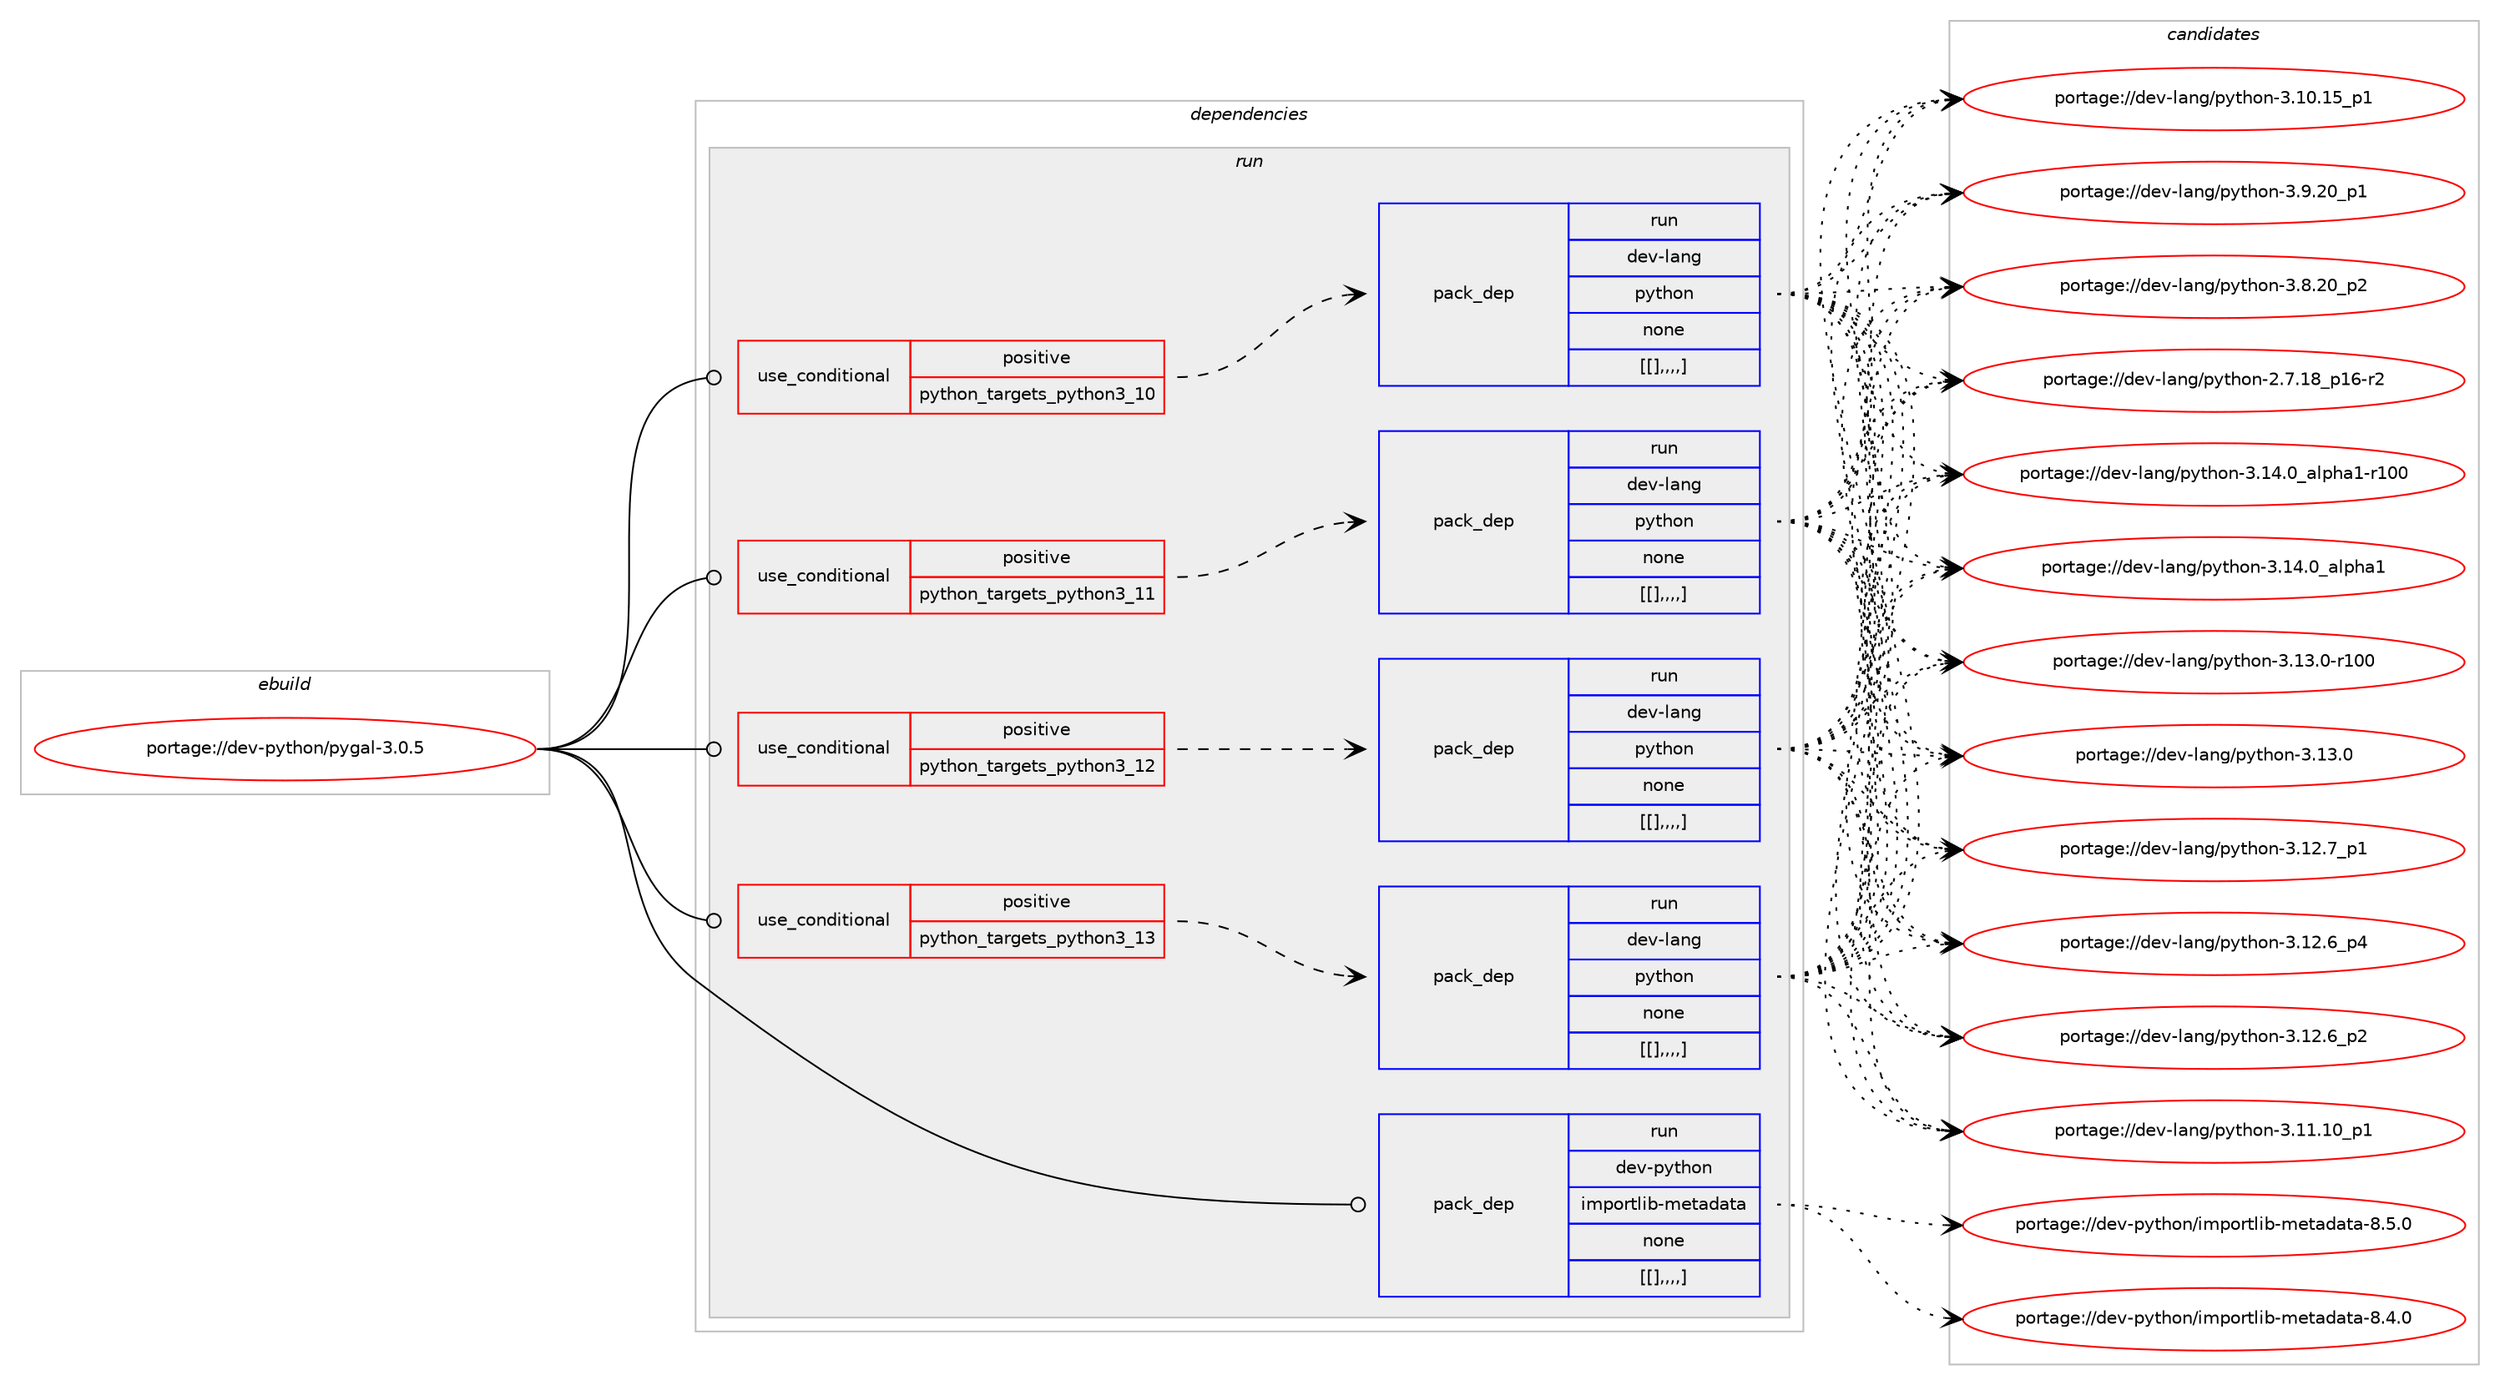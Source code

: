 digraph prolog {

# *************
# Graph options
# *************

newrank=true;
concentrate=true;
compound=true;
graph [rankdir=LR,fontname=Helvetica,fontsize=10,ranksep=1.5];#, ranksep=2.5, nodesep=0.2];
edge  [arrowhead=vee];
node  [fontname=Helvetica,fontsize=10];

# **********
# The ebuild
# **********

subgraph cluster_leftcol {
color=gray;
label=<<i>ebuild</i>>;
id [label="portage://dev-python/pygal-3.0.5", color=red, width=4, href="../dev-python/pygal-3.0.5.svg"];
}

# ****************
# The dependencies
# ****************

subgraph cluster_midcol {
color=gray;
label=<<i>dependencies</i>>;
subgraph cluster_compile {
fillcolor="#eeeeee";
style=filled;
label=<<i>compile</i>>;
}
subgraph cluster_compileandrun {
fillcolor="#eeeeee";
style=filled;
label=<<i>compile and run</i>>;
}
subgraph cluster_run {
fillcolor="#eeeeee";
style=filled;
label=<<i>run</i>>;
subgraph cond39469 {
dependency163075 [label=<<TABLE BORDER="0" CELLBORDER="1" CELLSPACING="0" CELLPADDING="4"><TR><TD ROWSPAN="3" CELLPADDING="10">use_conditional</TD></TR><TR><TD>positive</TD></TR><TR><TD>python_targets_python3_10</TD></TR></TABLE>>, shape=none, color=red];
subgraph pack122284 {
dependency163096 [label=<<TABLE BORDER="0" CELLBORDER="1" CELLSPACING="0" CELLPADDING="4" WIDTH="220"><TR><TD ROWSPAN="6" CELLPADDING="30">pack_dep</TD></TR><TR><TD WIDTH="110">run</TD></TR><TR><TD>dev-lang</TD></TR><TR><TD>python</TD></TR><TR><TD>none</TD></TR><TR><TD>[[],,,,]</TD></TR></TABLE>>, shape=none, color=blue];
}
dependency163075:e -> dependency163096:w [weight=20,style="dashed",arrowhead="vee"];
}
id:e -> dependency163075:w [weight=20,style="solid",arrowhead="odot"];
subgraph cond39492 {
dependency163126 [label=<<TABLE BORDER="0" CELLBORDER="1" CELLSPACING="0" CELLPADDING="4"><TR><TD ROWSPAN="3" CELLPADDING="10">use_conditional</TD></TR><TR><TD>positive</TD></TR><TR><TD>python_targets_python3_11</TD></TR></TABLE>>, shape=none, color=red];
subgraph pack122307 {
dependency163130 [label=<<TABLE BORDER="0" CELLBORDER="1" CELLSPACING="0" CELLPADDING="4" WIDTH="220"><TR><TD ROWSPAN="6" CELLPADDING="30">pack_dep</TD></TR><TR><TD WIDTH="110">run</TD></TR><TR><TD>dev-lang</TD></TR><TR><TD>python</TD></TR><TR><TD>none</TD></TR><TR><TD>[[],,,,]</TD></TR></TABLE>>, shape=none, color=blue];
}
dependency163126:e -> dependency163130:w [weight=20,style="dashed",arrowhead="vee"];
}
id:e -> dependency163126:w [weight=20,style="solid",arrowhead="odot"];
subgraph cond39502 {
dependency163136 [label=<<TABLE BORDER="0" CELLBORDER="1" CELLSPACING="0" CELLPADDING="4"><TR><TD ROWSPAN="3" CELLPADDING="10">use_conditional</TD></TR><TR><TD>positive</TD></TR><TR><TD>python_targets_python3_12</TD></TR></TABLE>>, shape=none, color=red];
subgraph pack122314 {
dependency163139 [label=<<TABLE BORDER="0" CELLBORDER="1" CELLSPACING="0" CELLPADDING="4" WIDTH="220"><TR><TD ROWSPAN="6" CELLPADDING="30">pack_dep</TD></TR><TR><TD WIDTH="110">run</TD></TR><TR><TD>dev-lang</TD></TR><TR><TD>python</TD></TR><TR><TD>none</TD></TR><TR><TD>[[],,,,]</TD></TR></TABLE>>, shape=none, color=blue];
}
dependency163136:e -> dependency163139:w [weight=20,style="dashed",arrowhead="vee"];
}
id:e -> dependency163136:w [weight=20,style="solid",arrowhead="odot"];
subgraph cond39543 {
dependency163242 [label=<<TABLE BORDER="0" CELLBORDER="1" CELLSPACING="0" CELLPADDING="4"><TR><TD ROWSPAN="3" CELLPADDING="10">use_conditional</TD></TR><TR><TD>positive</TD></TR><TR><TD>python_targets_python3_13</TD></TR></TABLE>>, shape=none, color=red];
subgraph pack122375 {
dependency163281 [label=<<TABLE BORDER="0" CELLBORDER="1" CELLSPACING="0" CELLPADDING="4" WIDTH="220"><TR><TD ROWSPAN="6" CELLPADDING="30">pack_dep</TD></TR><TR><TD WIDTH="110">run</TD></TR><TR><TD>dev-lang</TD></TR><TR><TD>python</TD></TR><TR><TD>none</TD></TR><TR><TD>[[],,,,]</TD></TR></TABLE>>, shape=none, color=blue];
}
dependency163242:e -> dependency163281:w [weight=20,style="dashed",arrowhead="vee"];
}
id:e -> dependency163242:w [weight=20,style="solid",arrowhead="odot"];
subgraph pack122394 {
dependency163294 [label=<<TABLE BORDER="0" CELLBORDER="1" CELLSPACING="0" CELLPADDING="4" WIDTH="220"><TR><TD ROWSPAN="6" CELLPADDING="30">pack_dep</TD></TR><TR><TD WIDTH="110">run</TD></TR><TR><TD>dev-python</TD></TR><TR><TD>importlib-metadata</TD></TR><TR><TD>none</TD></TR><TR><TD>[[],,,,]</TD></TR></TABLE>>, shape=none, color=blue];
}
id:e -> dependency163294:w [weight=20,style="solid",arrowhead="odot"];
}
}

# **************
# The candidates
# **************

subgraph cluster_choices {
rank=same;
color=gray;
label=<<i>candidates</i>>;

subgraph choice122192 {
color=black;
nodesep=1;
choice100101118451089711010347112121116104111110455146495246489597108112104974945114494848 [label="portage://dev-lang/python-3.14.0_alpha1-r100", color=red, width=4,href="../dev-lang/python-3.14.0_alpha1-r100.svg"];
choice1001011184510897110103471121211161041111104551464952464895971081121049749 [label="portage://dev-lang/python-3.14.0_alpha1", color=red, width=4,href="../dev-lang/python-3.14.0_alpha1.svg"];
choice1001011184510897110103471121211161041111104551464951464845114494848 [label="portage://dev-lang/python-3.13.0-r100", color=red, width=4,href="../dev-lang/python-3.13.0-r100.svg"];
choice10010111845108971101034711212111610411111045514649514648 [label="portage://dev-lang/python-3.13.0", color=red, width=4,href="../dev-lang/python-3.13.0.svg"];
choice100101118451089711010347112121116104111110455146495046559511249 [label="portage://dev-lang/python-3.12.7_p1", color=red, width=4,href="../dev-lang/python-3.12.7_p1.svg"];
choice100101118451089711010347112121116104111110455146495046549511252 [label="portage://dev-lang/python-3.12.6_p4", color=red, width=4,href="../dev-lang/python-3.12.6_p4.svg"];
choice100101118451089711010347112121116104111110455146495046549511250 [label="portage://dev-lang/python-3.12.6_p2", color=red, width=4,href="../dev-lang/python-3.12.6_p2.svg"];
choice10010111845108971101034711212111610411111045514649494649489511249 [label="portage://dev-lang/python-3.11.10_p1", color=red, width=4,href="../dev-lang/python-3.11.10_p1.svg"];
choice10010111845108971101034711212111610411111045514649484649539511249 [label="portage://dev-lang/python-3.10.15_p1", color=red, width=4,href="../dev-lang/python-3.10.15_p1.svg"];
choice100101118451089711010347112121116104111110455146574650489511249 [label="portage://dev-lang/python-3.9.20_p1", color=red, width=4,href="../dev-lang/python-3.9.20_p1.svg"];
choice100101118451089711010347112121116104111110455146564650489511250 [label="portage://dev-lang/python-3.8.20_p2", color=red, width=4,href="../dev-lang/python-3.8.20_p2.svg"];
choice100101118451089711010347112121116104111110455046554649569511249544511450 [label="portage://dev-lang/python-2.7.18_p16-r2", color=red, width=4,href="../dev-lang/python-2.7.18_p16-r2.svg"];
dependency163096:e -> choice100101118451089711010347112121116104111110455146495246489597108112104974945114494848:w [style=dotted,weight="100"];
dependency163096:e -> choice1001011184510897110103471121211161041111104551464952464895971081121049749:w [style=dotted,weight="100"];
dependency163096:e -> choice1001011184510897110103471121211161041111104551464951464845114494848:w [style=dotted,weight="100"];
dependency163096:e -> choice10010111845108971101034711212111610411111045514649514648:w [style=dotted,weight="100"];
dependency163096:e -> choice100101118451089711010347112121116104111110455146495046559511249:w [style=dotted,weight="100"];
dependency163096:e -> choice100101118451089711010347112121116104111110455146495046549511252:w [style=dotted,weight="100"];
dependency163096:e -> choice100101118451089711010347112121116104111110455146495046549511250:w [style=dotted,weight="100"];
dependency163096:e -> choice10010111845108971101034711212111610411111045514649494649489511249:w [style=dotted,weight="100"];
dependency163096:e -> choice10010111845108971101034711212111610411111045514649484649539511249:w [style=dotted,weight="100"];
dependency163096:e -> choice100101118451089711010347112121116104111110455146574650489511249:w [style=dotted,weight="100"];
dependency163096:e -> choice100101118451089711010347112121116104111110455146564650489511250:w [style=dotted,weight="100"];
dependency163096:e -> choice100101118451089711010347112121116104111110455046554649569511249544511450:w [style=dotted,weight="100"];
}
subgraph choice122204 {
color=black;
nodesep=1;
choice100101118451089711010347112121116104111110455146495246489597108112104974945114494848 [label="portage://dev-lang/python-3.14.0_alpha1-r100", color=red, width=4,href="../dev-lang/python-3.14.0_alpha1-r100.svg"];
choice1001011184510897110103471121211161041111104551464952464895971081121049749 [label="portage://dev-lang/python-3.14.0_alpha1", color=red, width=4,href="../dev-lang/python-3.14.0_alpha1.svg"];
choice1001011184510897110103471121211161041111104551464951464845114494848 [label="portage://dev-lang/python-3.13.0-r100", color=red, width=4,href="../dev-lang/python-3.13.0-r100.svg"];
choice10010111845108971101034711212111610411111045514649514648 [label="portage://dev-lang/python-3.13.0", color=red, width=4,href="../dev-lang/python-3.13.0.svg"];
choice100101118451089711010347112121116104111110455146495046559511249 [label="portage://dev-lang/python-3.12.7_p1", color=red, width=4,href="../dev-lang/python-3.12.7_p1.svg"];
choice100101118451089711010347112121116104111110455146495046549511252 [label="portage://dev-lang/python-3.12.6_p4", color=red, width=4,href="../dev-lang/python-3.12.6_p4.svg"];
choice100101118451089711010347112121116104111110455146495046549511250 [label="portage://dev-lang/python-3.12.6_p2", color=red, width=4,href="../dev-lang/python-3.12.6_p2.svg"];
choice10010111845108971101034711212111610411111045514649494649489511249 [label="portage://dev-lang/python-3.11.10_p1", color=red, width=4,href="../dev-lang/python-3.11.10_p1.svg"];
choice10010111845108971101034711212111610411111045514649484649539511249 [label="portage://dev-lang/python-3.10.15_p1", color=red, width=4,href="../dev-lang/python-3.10.15_p1.svg"];
choice100101118451089711010347112121116104111110455146574650489511249 [label="portage://dev-lang/python-3.9.20_p1", color=red, width=4,href="../dev-lang/python-3.9.20_p1.svg"];
choice100101118451089711010347112121116104111110455146564650489511250 [label="portage://dev-lang/python-3.8.20_p2", color=red, width=4,href="../dev-lang/python-3.8.20_p2.svg"];
choice100101118451089711010347112121116104111110455046554649569511249544511450 [label="portage://dev-lang/python-2.7.18_p16-r2", color=red, width=4,href="../dev-lang/python-2.7.18_p16-r2.svg"];
dependency163130:e -> choice100101118451089711010347112121116104111110455146495246489597108112104974945114494848:w [style=dotted,weight="100"];
dependency163130:e -> choice1001011184510897110103471121211161041111104551464952464895971081121049749:w [style=dotted,weight="100"];
dependency163130:e -> choice1001011184510897110103471121211161041111104551464951464845114494848:w [style=dotted,weight="100"];
dependency163130:e -> choice10010111845108971101034711212111610411111045514649514648:w [style=dotted,weight="100"];
dependency163130:e -> choice100101118451089711010347112121116104111110455146495046559511249:w [style=dotted,weight="100"];
dependency163130:e -> choice100101118451089711010347112121116104111110455146495046549511252:w [style=dotted,weight="100"];
dependency163130:e -> choice100101118451089711010347112121116104111110455146495046549511250:w [style=dotted,weight="100"];
dependency163130:e -> choice10010111845108971101034711212111610411111045514649494649489511249:w [style=dotted,weight="100"];
dependency163130:e -> choice10010111845108971101034711212111610411111045514649484649539511249:w [style=dotted,weight="100"];
dependency163130:e -> choice100101118451089711010347112121116104111110455146574650489511249:w [style=dotted,weight="100"];
dependency163130:e -> choice100101118451089711010347112121116104111110455146564650489511250:w [style=dotted,weight="100"];
dependency163130:e -> choice100101118451089711010347112121116104111110455046554649569511249544511450:w [style=dotted,weight="100"];
}
subgraph choice122229 {
color=black;
nodesep=1;
choice100101118451089711010347112121116104111110455146495246489597108112104974945114494848 [label="portage://dev-lang/python-3.14.0_alpha1-r100", color=red, width=4,href="../dev-lang/python-3.14.0_alpha1-r100.svg"];
choice1001011184510897110103471121211161041111104551464952464895971081121049749 [label="portage://dev-lang/python-3.14.0_alpha1", color=red, width=4,href="../dev-lang/python-3.14.0_alpha1.svg"];
choice1001011184510897110103471121211161041111104551464951464845114494848 [label="portage://dev-lang/python-3.13.0-r100", color=red, width=4,href="../dev-lang/python-3.13.0-r100.svg"];
choice10010111845108971101034711212111610411111045514649514648 [label="portage://dev-lang/python-3.13.0", color=red, width=4,href="../dev-lang/python-3.13.0.svg"];
choice100101118451089711010347112121116104111110455146495046559511249 [label="portage://dev-lang/python-3.12.7_p1", color=red, width=4,href="../dev-lang/python-3.12.7_p1.svg"];
choice100101118451089711010347112121116104111110455146495046549511252 [label="portage://dev-lang/python-3.12.6_p4", color=red, width=4,href="../dev-lang/python-3.12.6_p4.svg"];
choice100101118451089711010347112121116104111110455146495046549511250 [label="portage://dev-lang/python-3.12.6_p2", color=red, width=4,href="../dev-lang/python-3.12.6_p2.svg"];
choice10010111845108971101034711212111610411111045514649494649489511249 [label="portage://dev-lang/python-3.11.10_p1", color=red, width=4,href="../dev-lang/python-3.11.10_p1.svg"];
choice10010111845108971101034711212111610411111045514649484649539511249 [label="portage://dev-lang/python-3.10.15_p1", color=red, width=4,href="../dev-lang/python-3.10.15_p1.svg"];
choice100101118451089711010347112121116104111110455146574650489511249 [label="portage://dev-lang/python-3.9.20_p1", color=red, width=4,href="../dev-lang/python-3.9.20_p1.svg"];
choice100101118451089711010347112121116104111110455146564650489511250 [label="portage://dev-lang/python-3.8.20_p2", color=red, width=4,href="../dev-lang/python-3.8.20_p2.svg"];
choice100101118451089711010347112121116104111110455046554649569511249544511450 [label="portage://dev-lang/python-2.7.18_p16-r2", color=red, width=4,href="../dev-lang/python-2.7.18_p16-r2.svg"];
dependency163139:e -> choice100101118451089711010347112121116104111110455146495246489597108112104974945114494848:w [style=dotted,weight="100"];
dependency163139:e -> choice1001011184510897110103471121211161041111104551464952464895971081121049749:w [style=dotted,weight="100"];
dependency163139:e -> choice1001011184510897110103471121211161041111104551464951464845114494848:w [style=dotted,weight="100"];
dependency163139:e -> choice10010111845108971101034711212111610411111045514649514648:w [style=dotted,weight="100"];
dependency163139:e -> choice100101118451089711010347112121116104111110455146495046559511249:w [style=dotted,weight="100"];
dependency163139:e -> choice100101118451089711010347112121116104111110455146495046549511252:w [style=dotted,weight="100"];
dependency163139:e -> choice100101118451089711010347112121116104111110455146495046549511250:w [style=dotted,weight="100"];
dependency163139:e -> choice10010111845108971101034711212111610411111045514649494649489511249:w [style=dotted,weight="100"];
dependency163139:e -> choice10010111845108971101034711212111610411111045514649484649539511249:w [style=dotted,weight="100"];
dependency163139:e -> choice100101118451089711010347112121116104111110455146574650489511249:w [style=dotted,weight="100"];
dependency163139:e -> choice100101118451089711010347112121116104111110455146564650489511250:w [style=dotted,weight="100"];
dependency163139:e -> choice100101118451089711010347112121116104111110455046554649569511249544511450:w [style=dotted,weight="100"];
}
subgraph choice122234 {
color=black;
nodesep=1;
choice100101118451089711010347112121116104111110455146495246489597108112104974945114494848 [label="portage://dev-lang/python-3.14.0_alpha1-r100", color=red, width=4,href="../dev-lang/python-3.14.0_alpha1-r100.svg"];
choice1001011184510897110103471121211161041111104551464952464895971081121049749 [label="portage://dev-lang/python-3.14.0_alpha1", color=red, width=4,href="../dev-lang/python-3.14.0_alpha1.svg"];
choice1001011184510897110103471121211161041111104551464951464845114494848 [label="portage://dev-lang/python-3.13.0-r100", color=red, width=4,href="../dev-lang/python-3.13.0-r100.svg"];
choice10010111845108971101034711212111610411111045514649514648 [label="portage://dev-lang/python-3.13.0", color=red, width=4,href="../dev-lang/python-3.13.0.svg"];
choice100101118451089711010347112121116104111110455146495046559511249 [label="portage://dev-lang/python-3.12.7_p1", color=red, width=4,href="../dev-lang/python-3.12.7_p1.svg"];
choice100101118451089711010347112121116104111110455146495046549511252 [label="portage://dev-lang/python-3.12.6_p4", color=red, width=4,href="../dev-lang/python-3.12.6_p4.svg"];
choice100101118451089711010347112121116104111110455146495046549511250 [label="portage://dev-lang/python-3.12.6_p2", color=red, width=4,href="../dev-lang/python-3.12.6_p2.svg"];
choice10010111845108971101034711212111610411111045514649494649489511249 [label="portage://dev-lang/python-3.11.10_p1", color=red, width=4,href="../dev-lang/python-3.11.10_p1.svg"];
choice10010111845108971101034711212111610411111045514649484649539511249 [label="portage://dev-lang/python-3.10.15_p1", color=red, width=4,href="../dev-lang/python-3.10.15_p1.svg"];
choice100101118451089711010347112121116104111110455146574650489511249 [label="portage://dev-lang/python-3.9.20_p1", color=red, width=4,href="../dev-lang/python-3.9.20_p1.svg"];
choice100101118451089711010347112121116104111110455146564650489511250 [label="portage://dev-lang/python-3.8.20_p2", color=red, width=4,href="../dev-lang/python-3.8.20_p2.svg"];
choice100101118451089711010347112121116104111110455046554649569511249544511450 [label="portage://dev-lang/python-2.7.18_p16-r2", color=red, width=4,href="../dev-lang/python-2.7.18_p16-r2.svg"];
dependency163281:e -> choice100101118451089711010347112121116104111110455146495246489597108112104974945114494848:w [style=dotted,weight="100"];
dependency163281:e -> choice1001011184510897110103471121211161041111104551464952464895971081121049749:w [style=dotted,weight="100"];
dependency163281:e -> choice1001011184510897110103471121211161041111104551464951464845114494848:w [style=dotted,weight="100"];
dependency163281:e -> choice10010111845108971101034711212111610411111045514649514648:w [style=dotted,weight="100"];
dependency163281:e -> choice100101118451089711010347112121116104111110455146495046559511249:w [style=dotted,weight="100"];
dependency163281:e -> choice100101118451089711010347112121116104111110455146495046549511252:w [style=dotted,weight="100"];
dependency163281:e -> choice100101118451089711010347112121116104111110455146495046549511250:w [style=dotted,weight="100"];
dependency163281:e -> choice10010111845108971101034711212111610411111045514649494649489511249:w [style=dotted,weight="100"];
dependency163281:e -> choice10010111845108971101034711212111610411111045514649484649539511249:w [style=dotted,weight="100"];
dependency163281:e -> choice100101118451089711010347112121116104111110455146574650489511249:w [style=dotted,weight="100"];
dependency163281:e -> choice100101118451089711010347112121116104111110455146564650489511250:w [style=dotted,weight="100"];
dependency163281:e -> choice100101118451089711010347112121116104111110455046554649569511249544511450:w [style=dotted,weight="100"];
}
subgraph choice122238 {
color=black;
nodesep=1;
choice10010111845112121116104111110471051091121111141161081059845109101116971009711697455646534648 [label="portage://dev-python/importlib-metadata-8.5.0", color=red, width=4,href="../dev-python/importlib-metadata-8.5.0.svg"];
choice10010111845112121116104111110471051091121111141161081059845109101116971009711697455646524648 [label="portage://dev-python/importlib-metadata-8.4.0", color=red, width=4,href="../dev-python/importlib-metadata-8.4.0.svg"];
dependency163294:e -> choice10010111845112121116104111110471051091121111141161081059845109101116971009711697455646534648:w [style=dotted,weight="100"];
dependency163294:e -> choice10010111845112121116104111110471051091121111141161081059845109101116971009711697455646524648:w [style=dotted,weight="100"];
}
}

}
